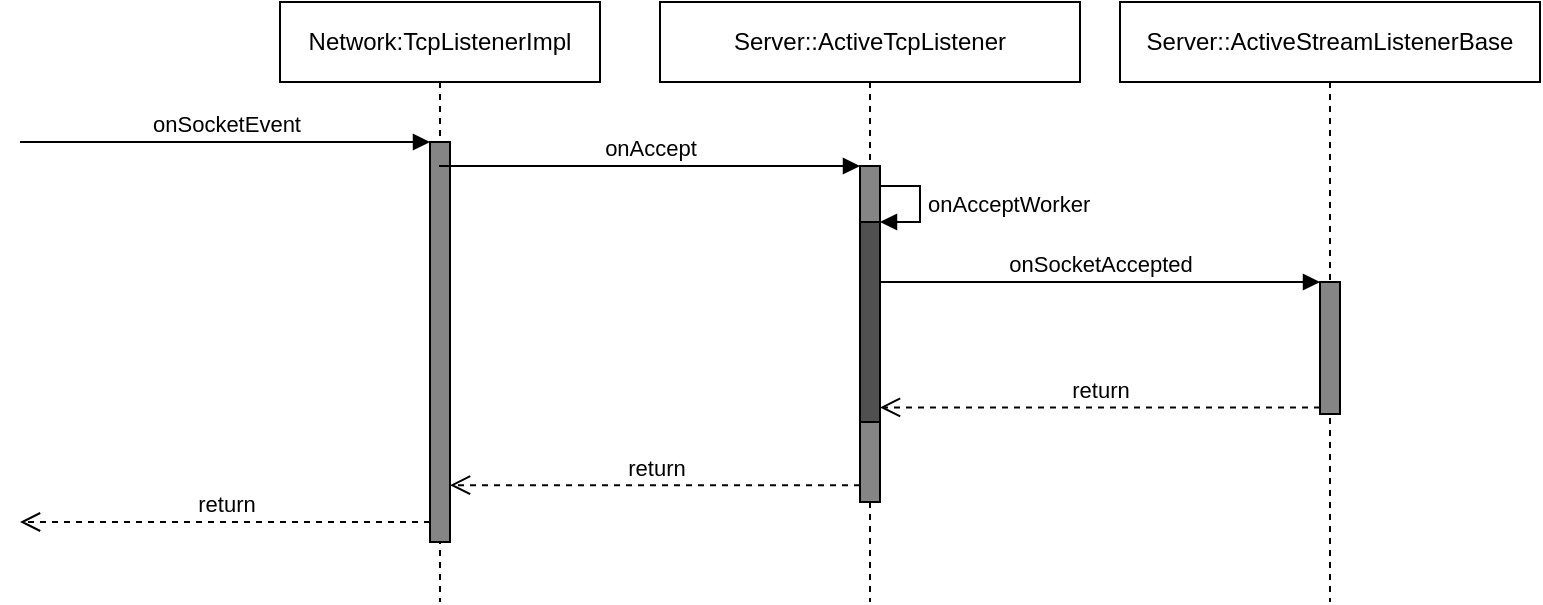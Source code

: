<mxfile version="17.1.3" type="github">
  <diagram id="Rx53lf6qhBVuKlyR0qwF" name="Page-1">
    <mxGraphModel dx="2272" dy="800" grid="1" gridSize="10" guides="1" tooltips="1" connect="1" arrows="1" fold="1" page="1" pageScale="1" pageWidth="850" pageHeight="1100" math="0" shadow="0">
      <root>
        <mxCell id="0" />
        <mxCell id="1" parent="0" />
        <mxCell id="oxs4wpGbw0wFUrqZdwVd-3" value="Server::ActiveTcpListener" style="shape=umlLifeline;perimeter=lifelinePerimeter;whiteSpace=wrap;html=1;container=1;collapsible=0;recursiveResize=0;outlineConnect=0;" vertex="1" parent="1">
          <mxGeometry x="160" y="130" width="210" height="300" as="geometry" />
        </mxCell>
        <mxCell id="oxs4wpGbw0wFUrqZdwVd-17" value="" style="html=1;points=[];perimeter=orthogonalPerimeter;strokeColor=default;fillColor=#858585;" vertex="1" parent="oxs4wpGbw0wFUrqZdwVd-3">
          <mxGeometry x="100" y="82" width="10" height="168" as="geometry" />
        </mxCell>
        <mxCell id="oxs4wpGbw0wFUrqZdwVd-22" value="" style="html=1;points=[];perimeter=orthogonalPerimeter;fillColor=#505050;" vertex="1" parent="oxs4wpGbw0wFUrqZdwVd-3">
          <mxGeometry x="100" y="110" width="10" height="100" as="geometry" />
        </mxCell>
        <mxCell id="oxs4wpGbw0wFUrqZdwVd-23" value="onAcceptWorker" style="edgeStyle=orthogonalEdgeStyle;html=1;align=left;spacingLeft=2;endArrow=block;rounded=0;entryX=1;entryY=0;" edge="1" target="oxs4wpGbw0wFUrqZdwVd-22" parent="oxs4wpGbw0wFUrqZdwVd-3">
          <mxGeometry relative="1" as="geometry">
            <mxPoint x="110" y="92" as="sourcePoint" />
            <Array as="points">
              <mxPoint x="130" y="92" />
            </Array>
          </mxGeometry>
        </mxCell>
        <mxCell id="oxs4wpGbw0wFUrqZdwVd-7" value="Network:TcpListenerImpl" style="shape=umlLifeline;perimeter=lifelinePerimeter;whiteSpace=wrap;html=1;container=1;collapsible=0;recursiveResize=0;outlineConnect=0;" vertex="1" parent="1">
          <mxGeometry x="-30" y="130" width="160" height="300" as="geometry" />
        </mxCell>
        <mxCell id="oxs4wpGbw0wFUrqZdwVd-14" value="onSocketEvent" style="html=1;verticalAlign=bottom;endArrow=block;entryX=0;entryY=0;rounded=0;" edge="1" target="oxs4wpGbw0wFUrqZdwVd-13" parent="oxs4wpGbw0wFUrqZdwVd-7">
          <mxGeometry relative="1" as="geometry">
            <mxPoint x="-130" y="70" as="sourcePoint" />
          </mxGeometry>
        </mxCell>
        <mxCell id="oxs4wpGbw0wFUrqZdwVd-15" value="return" style="html=1;verticalAlign=bottom;endArrow=open;dashed=1;endSize=8;exitX=0;exitY=0.95;rounded=0;" edge="1" source="oxs4wpGbw0wFUrqZdwVd-13" parent="oxs4wpGbw0wFUrqZdwVd-7">
          <mxGeometry relative="1" as="geometry">
            <mxPoint x="-130" y="260" as="targetPoint" />
          </mxGeometry>
        </mxCell>
        <mxCell id="oxs4wpGbw0wFUrqZdwVd-13" value="" style="html=1;points=[];perimeter=orthogonalPerimeter;fillColor=#858585;" vertex="1" parent="oxs4wpGbw0wFUrqZdwVd-7">
          <mxGeometry x="75" y="70" width="10" height="200" as="geometry" />
        </mxCell>
        <mxCell id="oxs4wpGbw0wFUrqZdwVd-18" value="onAccept" style="html=1;verticalAlign=bottom;endArrow=block;entryX=0;entryY=0;rounded=0;" edge="1" target="oxs4wpGbw0wFUrqZdwVd-17" parent="1">
          <mxGeometry relative="1" as="geometry">
            <mxPoint x="49.5" y="212" as="sourcePoint" />
          </mxGeometry>
        </mxCell>
        <mxCell id="oxs4wpGbw0wFUrqZdwVd-19" value="return" style="html=1;verticalAlign=bottom;endArrow=open;dashed=1;endSize=8;exitX=0;exitY=0.95;rounded=0;" edge="1" source="oxs4wpGbw0wFUrqZdwVd-17" parent="1" target="oxs4wpGbw0wFUrqZdwVd-13">
          <mxGeometry relative="1" as="geometry">
            <mxPoint x="49.5" y="288" as="targetPoint" />
          </mxGeometry>
        </mxCell>
        <mxCell id="oxs4wpGbw0wFUrqZdwVd-20" value="Server::ActiveStreamListenerBase" style="shape=umlLifeline;perimeter=lifelinePerimeter;whiteSpace=wrap;html=1;container=1;collapsible=0;recursiveResize=0;outlineConnect=0;" vertex="1" parent="1">
          <mxGeometry x="390" y="130" width="210" height="300" as="geometry" />
        </mxCell>
        <mxCell id="oxs4wpGbw0wFUrqZdwVd-26" value="" style="html=1;points=[];perimeter=orthogonalPerimeter;strokeColor=default;fillColor=#858585;" vertex="1" parent="oxs4wpGbw0wFUrqZdwVd-20">
          <mxGeometry x="100" y="140" width="10" height="66" as="geometry" />
        </mxCell>
        <mxCell id="oxs4wpGbw0wFUrqZdwVd-27" value="onSocketAccepted" style="html=1;verticalAlign=bottom;endArrow=block;entryX=0;entryY=0;rounded=0;" edge="1" target="oxs4wpGbw0wFUrqZdwVd-26" parent="1" source="oxs4wpGbw0wFUrqZdwVd-22">
          <mxGeometry relative="1" as="geometry">
            <mxPoint x="420" y="256" as="sourcePoint" />
          </mxGeometry>
        </mxCell>
        <mxCell id="oxs4wpGbw0wFUrqZdwVd-28" value="return" style="html=1;verticalAlign=bottom;endArrow=open;dashed=1;endSize=8;exitX=0;exitY=0.95;rounded=0;" edge="1" source="oxs4wpGbw0wFUrqZdwVd-26" parent="1" target="oxs4wpGbw0wFUrqZdwVd-22">
          <mxGeometry relative="1" as="geometry">
            <mxPoint x="420" y="332" as="targetPoint" />
          </mxGeometry>
        </mxCell>
      </root>
    </mxGraphModel>
  </diagram>
</mxfile>
